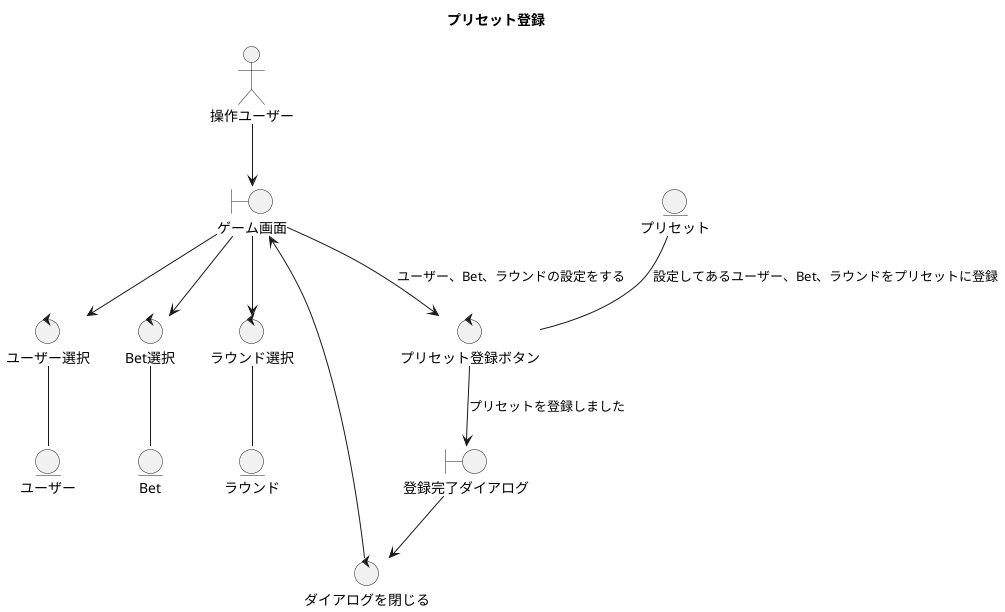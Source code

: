 @startuml

title プリセット登録

actor 操作ユーザー
boundary ゲーム画面
boundary 登録完了ダイアログ
control プリセット登録ボタン
control ダイアログを閉じる
control ユーザー選択
control Bet選択
control ラウンド選択
entity ユーザー
entity Bet
entity ラウンド
entity プリセット

操作ユーザー --> ゲーム画面
ゲーム画面 --> ユーザー選択
ゲーム画面 --> Bet選択
ゲーム画面 --> ラウンド選択
ゲーム画面 --> プリセット登録ボタン: ユーザー、Bet、ラウンドの設定をする
登録完了ダイアログ --> ダイアログを閉じる
ダイアログを閉じる --> ゲーム画面
プリセット登録ボタン --> 登録完了ダイアログ: プリセットを登録しました
プリセット -- プリセット登録ボタン: 設定してあるユーザー、Bet、ラウンドをプリセットに登録
ユーザー選択 -- ユーザー
Bet選択 -- Bet
ラウンド選択 -- ラウンド

@enduml
